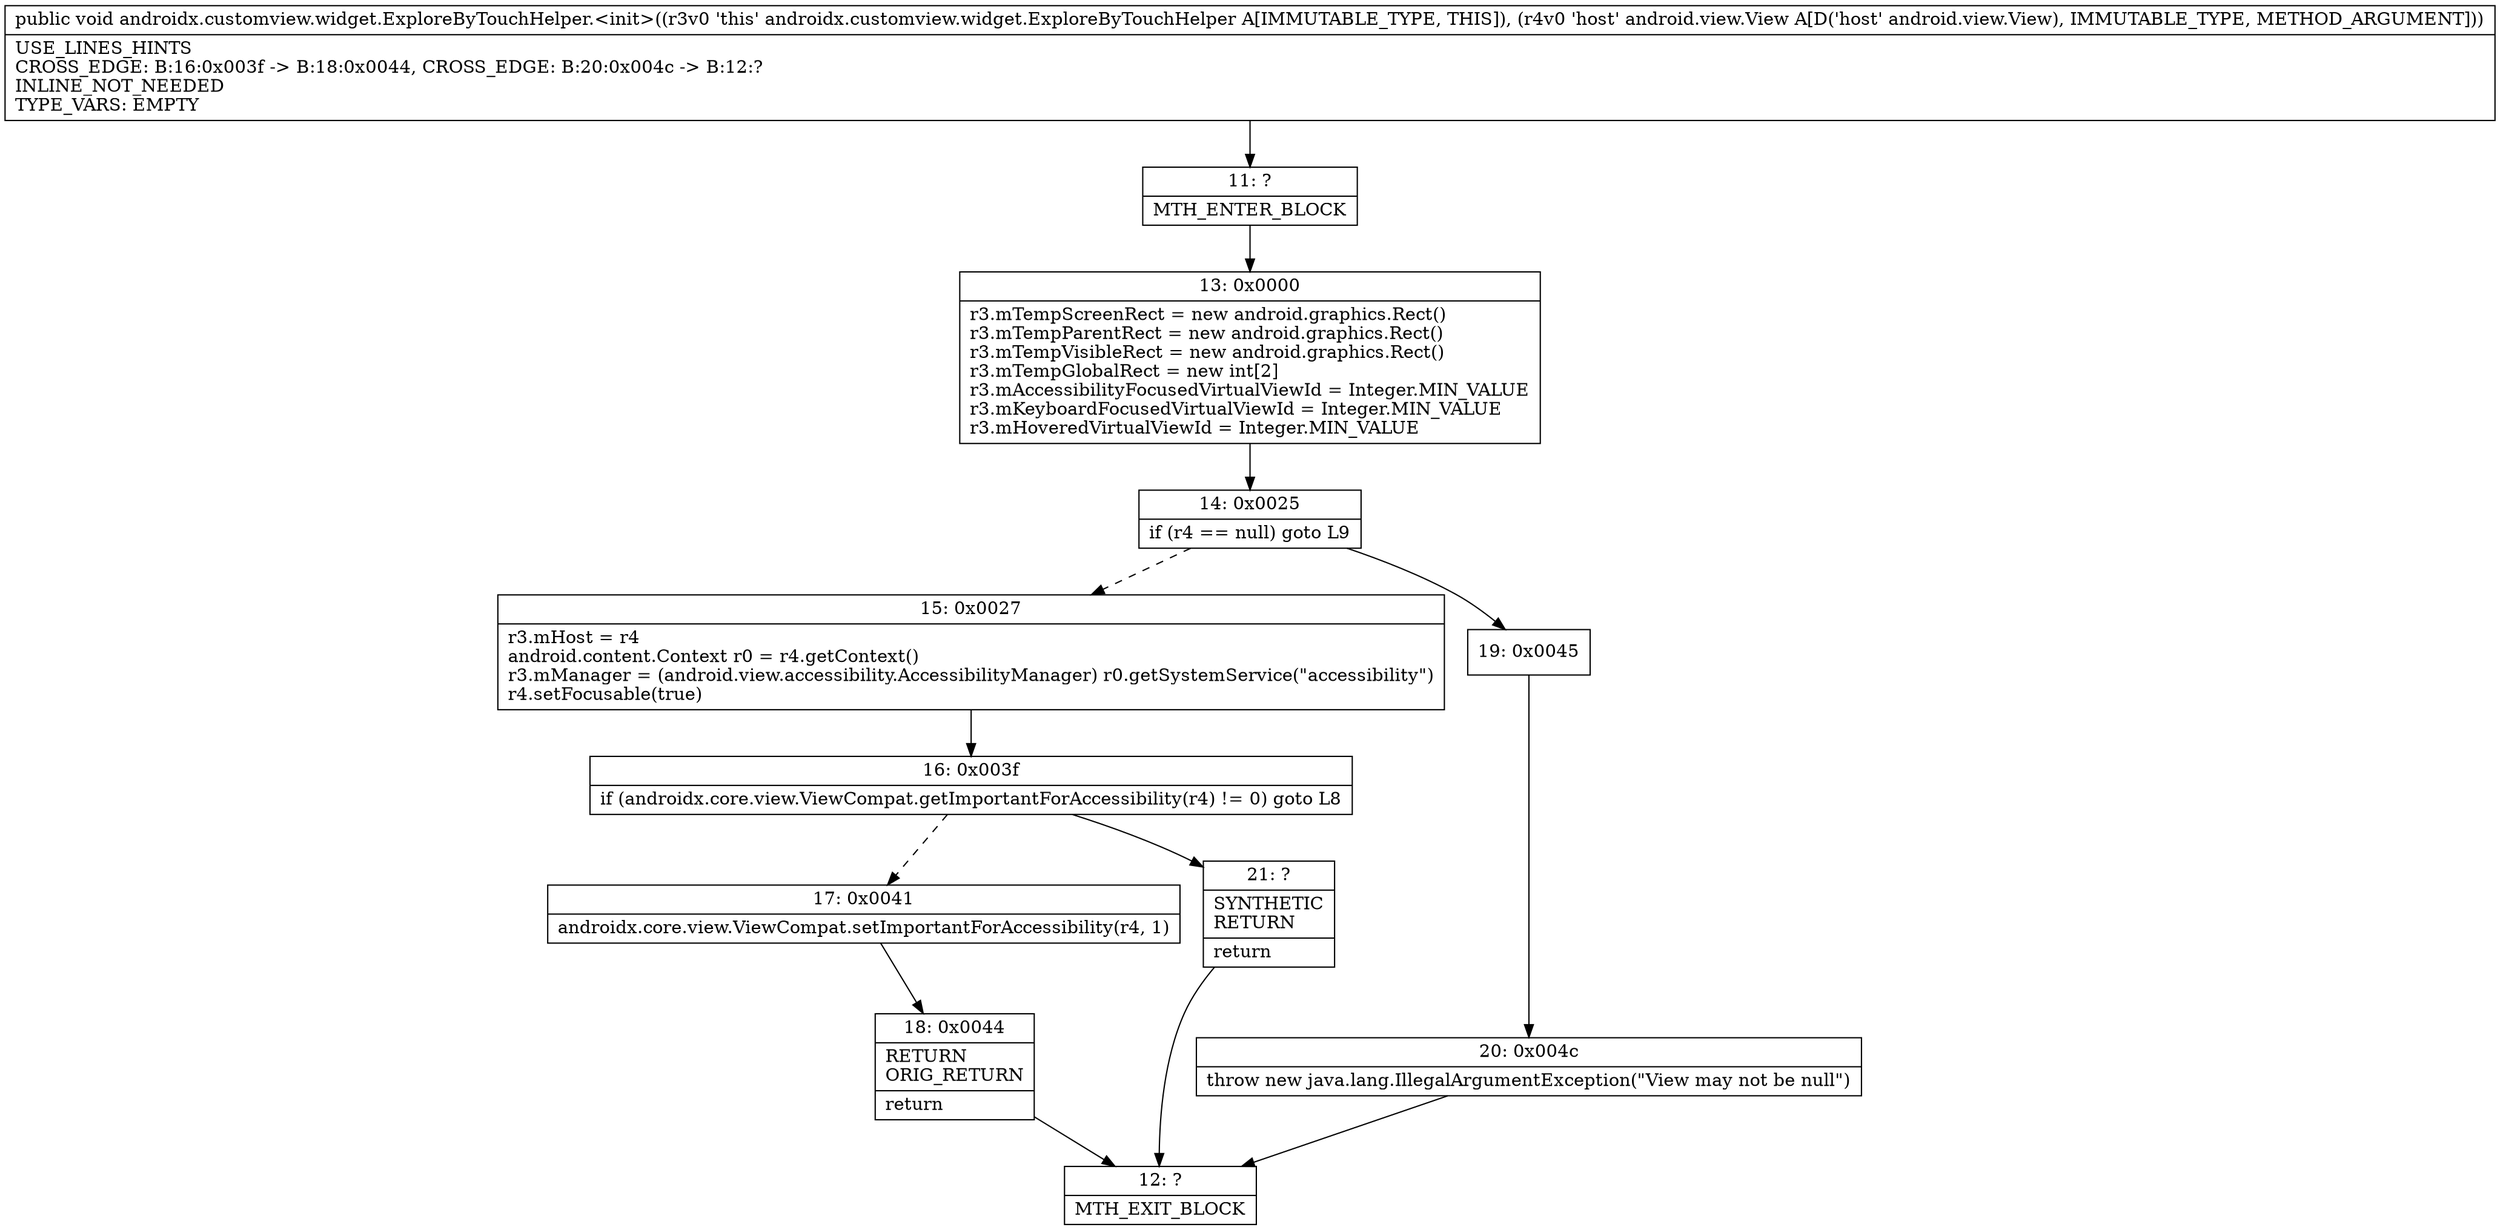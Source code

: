 digraph "CFG forandroidx.customview.widget.ExploreByTouchHelper.\<init\>(Landroid\/view\/View;)V" {
Node_11 [shape=record,label="{11\:\ ?|MTH_ENTER_BLOCK\l}"];
Node_13 [shape=record,label="{13\:\ 0x0000|r3.mTempScreenRect = new android.graphics.Rect()\lr3.mTempParentRect = new android.graphics.Rect()\lr3.mTempVisibleRect = new android.graphics.Rect()\lr3.mTempGlobalRect = new int[2]\lr3.mAccessibilityFocusedVirtualViewId = Integer.MIN_VALUE\lr3.mKeyboardFocusedVirtualViewId = Integer.MIN_VALUE\lr3.mHoveredVirtualViewId = Integer.MIN_VALUE\l}"];
Node_14 [shape=record,label="{14\:\ 0x0025|if (r4 == null) goto L9\l}"];
Node_15 [shape=record,label="{15\:\ 0x0027|r3.mHost = r4\landroid.content.Context r0 = r4.getContext()\lr3.mManager = (android.view.accessibility.AccessibilityManager) r0.getSystemService(\"accessibility\")\lr4.setFocusable(true)\l}"];
Node_16 [shape=record,label="{16\:\ 0x003f|if (androidx.core.view.ViewCompat.getImportantForAccessibility(r4) != 0) goto L8\l}"];
Node_17 [shape=record,label="{17\:\ 0x0041|androidx.core.view.ViewCompat.setImportantForAccessibility(r4, 1)\l}"];
Node_18 [shape=record,label="{18\:\ 0x0044|RETURN\lORIG_RETURN\l|return\l}"];
Node_12 [shape=record,label="{12\:\ ?|MTH_EXIT_BLOCK\l}"];
Node_21 [shape=record,label="{21\:\ ?|SYNTHETIC\lRETURN\l|return\l}"];
Node_19 [shape=record,label="{19\:\ 0x0045}"];
Node_20 [shape=record,label="{20\:\ 0x004c|throw new java.lang.IllegalArgumentException(\"View may not be null\")\l}"];
MethodNode[shape=record,label="{public void androidx.customview.widget.ExploreByTouchHelper.\<init\>((r3v0 'this' androidx.customview.widget.ExploreByTouchHelper A[IMMUTABLE_TYPE, THIS]), (r4v0 'host' android.view.View A[D('host' android.view.View), IMMUTABLE_TYPE, METHOD_ARGUMENT]))  | USE_LINES_HINTS\lCROSS_EDGE: B:16:0x003f \-\> B:18:0x0044, CROSS_EDGE: B:20:0x004c \-\> B:12:?\lINLINE_NOT_NEEDED\lTYPE_VARS: EMPTY\l}"];
MethodNode -> Node_11;Node_11 -> Node_13;
Node_13 -> Node_14;
Node_14 -> Node_15[style=dashed];
Node_14 -> Node_19;
Node_15 -> Node_16;
Node_16 -> Node_17[style=dashed];
Node_16 -> Node_21;
Node_17 -> Node_18;
Node_18 -> Node_12;
Node_21 -> Node_12;
Node_19 -> Node_20;
Node_20 -> Node_12;
}

